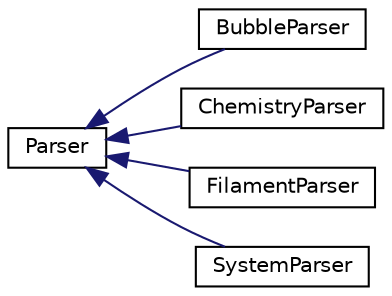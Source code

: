 digraph "Graphical Class Hierarchy"
{
 // INTERACTIVE_SVG=YES
  edge [fontname="Helvetica",fontsize="10",labelfontname="Helvetica",labelfontsize="10"];
  node [fontname="Helvetica",fontsize="10",shape=record];
  rankdir="LR";
  Node0 [label="Parser",height=0.2,width=0.4,color="black", fillcolor="white", style="filled",URL="$classParser.html",tooltip="A general parser. "];
  Node0 -> Node1 [dir="back",color="midnightblue",fontsize="10",style="solid",fontname="Helvetica"];
  Node1 [label="BubbleParser",height=0.2,width=0.4,color="black", fillcolor="white", style="filled",URL="$classBubbleParser.html",tooltip="Used to parse initial Bubble information, initialized by the Controller. "];
  Node0 -> Node2 [dir="back",color="midnightblue",fontsize="10",style="solid",fontname="Helvetica"];
  Node2 [label="ChemistryParser",height=0.2,width=0.4,color="black", fillcolor="white", style="filled",URL="$classChemistryParser.html",tooltip="Used to parse all chemical information, initialized by the Controller. "];
  Node0 -> Node3 [dir="back",color="midnightblue",fontsize="10",style="solid",fontname="Helvetica"];
  Node3 [label="FilamentParser",height=0.2,width=0.4,color="black", fillcolor="white", style="filled",URL="$classFilamentParser.html",tooltip="Used to parse initial Filament information, initialized by the Controller. "];
  Node0 -> Node4 [dir="back",color="midnightblue",fontsize="10",style="solid",fontname="Helvetica"];
  Node4 [label="SystemParser",height=0.2,width=0.4,color="black", fillcolor="white", style="filled",URL="$classSystemParser.html",tooltip="To parse a system input file, initialized by the Controller. "];
}
